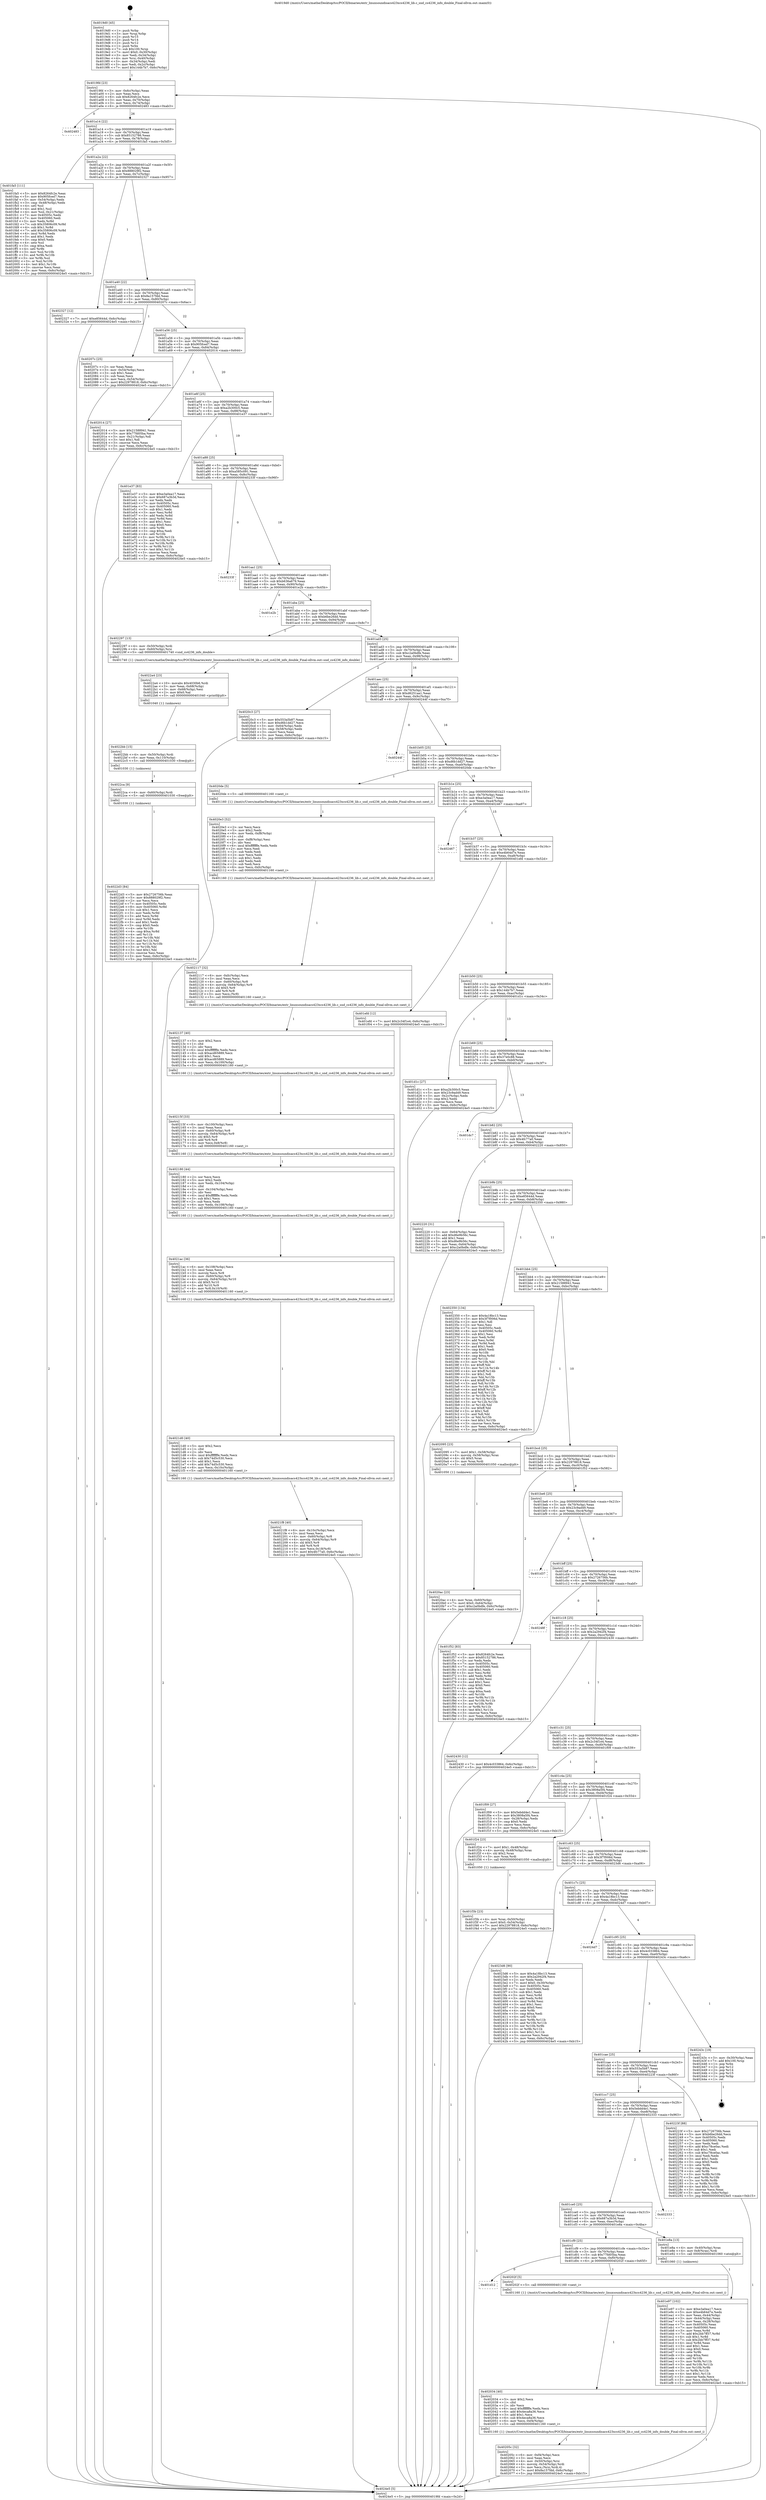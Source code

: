 digraph "0x4019d0" {
  label = "0x4019d0 (/mnt/c/Users/mathe/Desktop/tcc/POCII/binaries/extr_linuxsoundisacs423xcs4236_lib.c_snd_cs4236_info_double_Final-ollvm.out::main(0))"
  labelloc = "t"
  node[shape=record]

  Entry [label="",width=0.3,height=0.3,shape=circle,fillcolor=black,style=filled]
  "0x4019fd" [label="{
     0x4019fd [23]\l
     | [instrs]\l
     &nbsp;&nbsp;0x4019fd \<+3\>: mov -0x6c(%rbp),%eax\l
     &nbsp;&nbsp;0x401a00 \<+2\>: mov %eax,%ecx\l
     &nbsp;&nbsp;0x401a02 \<+6\>: sub $0x8264fc2e,%ecx\l
     &nbsp;&nbsp;0x401a08 \<+3\>: mov %eax,-0x70(%rbp)\l
     &nbsp;&nbsp;0x401a0b \<+3\>: mov %ecx,-0x74(%rbp)\l
     &nbsp;&nbsp;0x401a0e \<+6\>: je 0000000000402483 \<main+0xab3\>\l
  }"]
  "0x402483" [label="{
     0x402483\l
  }", style=dashed]
  "0x401a14" [label="{
     0x401a14 [22]\l
     | [instrs]\l
     &nbsp;&nbsp;0x401a14 \<+5\>: jmp 0000000000401a19 \<main+0x49\>\l
     &nbsp;&nbsp;0x401a19 \<+3\>: mov -0x70(%rbp),%eax\l
     &nbsp;&nbsp;0x401a1c \<+5\>: sub $0x85152786,%eax\l
     &nbsp;&nbsp;0x401a21 \<+3\>: mov %eax,-0x78(%rbp)\l
     &nbsp;&nbsp;0x401a24 \<+6\>: je 0000000000401fa5 \<main+0x5d5\>\l
  }"]
  Exit [label="",width=0.3,height=0.3,shape=circle,fillcolor=black,style=filled,peripheries=2]
  "0x401fa5" [label="{
     0x401fa5 [111]\l
     | [instrs]\l
     &nbsp;&nbsp;0x401fa5 \<+5\>: mov $0x8264fc2e,%eax\l
     &nbsp;&nbsp;0x401faa \<+5\>: mov $0x905fced7,%ecx\l
     &nbsp;&nbsp;0x401faf \<+3\>: mov -0x54(%rbp),%edx\l
     &nbsp;&nbsp;0x401fb2 \<+3\>: cmp -0x48(%rbp),%edx\l
     &nbsp;&nbsp;0x401fb5 \<+4\>: setl %sil\l
     &nbsp;&nbsp;0x401fb9 \<+4\>: and $0x1,%sil\l
     &nbsp;&nbsp;0x401fbd \<+4\>: mov %sil,-0x21(%rbp)\l
     &nbsp;&nbsp;0x401fc1 \<+7\>: mov 0x40505c,%edx\l
     &nbsp;&nbsp;0x401fc8 \<+7\>: mov 0x405060,%edi\l
     &nbsp;&nbsp;0x401fcf \<+3\>: mov %edx,%r8d\l
     &nbsp;&nbsp;0x401fd2 \<+7\>: sub $0x35806c09,%r8d\l
     &nbsp;&nbsp;0x401fd9 \<+4\>: sub $0x1,%r8d\l
     &nbsp;&nbsp;0x401fdd \<+7\>: add $0x35806c09,%r8d\l
     &nbsp;&nbsp;0x401fe4 \<+4\>: imul %r8d,%edx\l
     &nbsp;&nbsp;0x401fe8 \<+3\>: and $0x1,%edx\l
     &nbsp;&nbsp;0x401feb \<+3\>: cmp $0x0,%edx\l
     &nbsp;&nbsp;0x401fee \<+4\>: sete %sil\l
     &nbsp;&nbsp;0x401ff2 \<+3\>: cmp $0xa,%edi\l
     &nbsp;&nbsp;0x401ff5 \<+4\>: setl %r9b\l
     &nbsp;&nbsp;0x401ff9 \<+3\>: mov %sil,%r10b\l
     &nbsp;&nbsp;0x401ffc \<+3\>: and %r9b,%r10b\l
     &nbsp;&nbsp;0x401fff \<+3\>: xor %r9b,%sil\l
     &nbsp;&nbsp;0x402002 \<+3\>: or %sil,%r10b\l
     &nbsp;&nbsp;0x402005 \<+4\>: test $0x1,%r10b\l
     &nbsp;&nbsp;0x402009 \<+3\>: cmovne %ecx,%eax\l
     &nbsp;&nbsp;0x40200c \<+3\>: mov %eax,-0x6c(%rbp)\l
     &nbsp;&nbsp;0x40200f \<+5\>: jmp 00000000004024e5 \<main+0xb15\>\l
  }"]
  "0x401a2a" [label="{
     0x401a2a [22]\l
     | [instrs]\l
     &nbsp;&nbsp;0x401a2a \<+5\>: jmp 0000000000401a2f \<main+0x5f\>\l
     &nbsp;&nbsp;0x401a2f \<+3\>: mov -0x70(%rbp),%eax\l
     &nbsp;&nbsp;0x401a32 \<+5\>: sub $0x888029f2,%eax\l
     &nbsp;&nbsp;0x401a37 \<+3\>: mov %eax,-0x7c(%rbp)\l
     &nbsp;&nbsp;0x401a3a \<+6\>: je 0000000000402327 \<main+0x957\>\l
  }"]
  "0x4022d3" [label="{
     0x4022d3 [84]\l
     | [instrs]\l
     &nbsp;&nbsp;0x4022d3 \<+5\>: mov $0x2726756b,%eax\l
     &nbsp;&nbsp;0x4022d8 \<+5\>: mov $0x888029f2,%esi\l
     &nbsp;&nbsp;0x4022dd \<+2\>: xor %ecx,%ecx\l
     &nbsp;&nbsp;0x4022df \<+7\>: mov 0x40505c,%edx\l
     &nbsp;&nbsp;0x4022e6 \<+8\>: mov 0x405060,%r8d\l
     &nbsp;&nbsp;0x4022ee \<+3\>: sub $0x1,%ecx\l
     &nbsp;&nbsp;0x4022f1 \<+3\>: mov %edx,%r9d\l
     &nbsp;&nbsp;0x4022f4 \<+3\>: add %ecx,%r9d\l
     &nbsp;&nbsp;0x4022f7 \<+4\>: imul %r9d,%edx\l
     &nbsp;&nbsp;0x4022fb \<+3\>: and $0x1,%edx\l
     &nbsp;&nbsp;0x4022fe \<+3\>: cmp $0x0,%edx\l
     &nbsp;&nbsp;0x402301 \<+4\>: sete %r10b\l
     &nbsp;&nbsp;0x402305 \<+4\>: cmp $0xa,%r8d\l
     &nbsp;&nbsp;0x402309 \<+4\>: setl %r11b\l
     &nbsp;&nbsp;0x40230d \<+3\>: mov %r10b,%bl\l
     &nbsp;&nbsp;0x402310 \<+3\>: and %r11b,%bl\l
     &nbsp;&nbsp;0x402313 \<+3\>: xor %r11b,%r10b\l
     &nbsp;&nbsp;0x402316 \<+3\>: or %r10b,%bl\l
     &nbsp;&nbsp;0x402319 \<+3\>: test $0x1,%bl\l
     &nbsp;&nbsp;0x40231c \<+3\>: cmovne %esi,%eax\l
     &nbsp;&nbsp;0x40231f \<+3\>: mov %eax,-0x6c(%rbp)\l
     &nbsp;&nbsp;0x402322 \<+5\>: jmp 00000000004024e5 \<main+0xb15\>\l
  }"]
  "0x402327" [label="{
     0x402327 [12]\l
     | [instrs]\l
     &nbsp;&nbsp;0x402327 \<+7\>: movl $0xe85644d,-0x6c(%rbp)\l
     &nbsp;&nbsp;0x40232e \<+5\>: jmp 00000000004024e5 \<main+0xb15\>\l
  }"]
  "0x401a40" [label="{
     0x401a40 [22]\l
     | [instrs]\l
     &nbsp;&nbsp;0x401a40 \<+5\>: jmp 0000000000401a45 \<main+0x75\>\l
     &nbsp;&nbsp;0x401a45 \<+3\>: mov -0x70(%rbp),%eax\l
     &nbsp;&nbsp;0x401a48 \<+5\>: sub $0x8a157fdd,%eax\l
     &nbsp;&nbsp;0x401a4d \<+3\>: mov %eax,-0x80(%rbp)\l
     &nbsp;&nbsp;0x401a50 \<+6\>: je 000000000040207c \<main+0x6ac\>\l
  }"]
  "0x4022ca" [label="{
     0x4022ca [9]\l
     | [instrs]\l
     &nbsp;&nbsp;0x4022ca \<+4\>: mov -0x60(%rbp),%rdi\l
     &nbsp;&nbsp;0x4022ce \<+5\>: call 0000000000401030 \<free@plt\>\l
     | [calls]\l
     &nbsp;&nbsp;0x401030 \{1\} (unknown)\l
  }"]
  "0x40207c" [label="{
     0x40207c [25]\l
     | [instrs]\l
     &nbsp;&nbsp;0x40207c \<+2\>: xor %eax,%eax\l
     &nbsp;&nbsp;0x40207e \<+3\>: mov -0x54(%rbp),%ecx\l
     &nbsp;&nbsp;0x402081 \<+3\>: sub $0x1,%eax\l
     &nbsp;&nbsp;0x402084 \<+2\>: sub %eax,%ecx\l
     &nbsp;&nbsp;0x402086 \<+3\>: mov %ecx,-0x54(%rbp)\l
     &nbsp;&nbsp;0x402089 \<+7\>: movl $0x22978818,-0x6c(%rbp)\l
     &nbsp;&nbsp;0x402090 \<+5\>: jmp 00000000004024e5 \<main+0xb15\>\l
  }"]
  "0x401a56" [label="{
     0x401a56 [25]\l
     | [instrs]\l
     &nbsp;&nbsp;0x401a56 \<+5\>: jmp 0000000000401a5b \<main+0x8b\>\l
     &nbsp;&nbsp;0x401a5b \<+3\>: mov -0x70(%rbp),%eax\l
     &nbsp;&nbsp;0x401a5e \<+5\>: sub $0x905fced7,%eax\l
     &nbsp;&nbsp;0x401a63 \<+6\>: mov %eax,-0x84(%rbp)\l
     &nbsp;&nbsp;0x401a69 \<+6\>: je 0000000000402014 \<main+0x644\>\l
  }"]
  "0x4022bb" [label="{
     0x4022bb [15]\l
     | [instrs]\l
     &nbsp;&nbsp;0x4022bb \<+4\>: mov -0x50(%rbp),%rdi\l
     &nbsp;&nbsp;0x4022bf \<+6\>: mov %eax,-0x110(%rbp)\l
     &nbsp;&nbsp;0x4022c5 \<+5\>: call 0000000000401030 \<free@plt\>\l
     | [calls]\l
     &nbsp;&nbsp;0x401030 \{1\} (unknown)\l
  }"]
  "0x402014" [label="{
     0x402014 [27]\l
     | [instrs]\l
     &nbsp;&nbsp;0x402014 \<+5\>: mov $0x21588941,%eax\l
     &nbsp;&nbsp;0x402019 \<+5\>: mov $0x77fd05ba,%ecx\l
     &nbsp;&nbsp;0x40201e \<+3\>: mov -0x21(%rbp),%dl\l
     &nbsp;&nbsp;0x402021 \<+3\>: test $0x1,%dl\l
     &nbsp;&nbsp;0x402024 \<+3\>: cmovne %ecx,%eax\l
     &nbsp;&nbsp;0x402027 \<+3\>: mov %eax,-0x6c(%rbp)\l
     &nbsp;&nbsp;0x40202a \<+5\>: jmp 00000000004024e5 \<main+0xb15\>\l
  }"]
  "0x401a6f" [label="{
     0x401a6f [25]\l
     | [instrs]\l
     &nbsp;&nbsp;0x401a6f \<+5\>: jmp 0000000000401a74 \<main+0xa4\>\l
     &nbsp;&nbsp;0x401a74 \<+3\>: mov -0x70(%rbp),%eax\l
     &nbsp;&nbsp;0x401a77 \<+5\>: sub $0xa2b300c5,%eax\l
     &nbsp;&nbsp;0x401a7c \<+6\>: mov %eax,-0x88(%rbp)\l
     &nbsp;&nbsp;0x401a82 \<+6\>: je 0000000000401e37 \<main+0x467\>\l
  }"]
  "0x4022a4" [label="{
     0x4022a4 [23]\l
     | [instrs]\l
     &nbsp;&nbsp;0x4022a4 \<+10\>: movabs $0x4030b6,%rdi\l
     &nbsp;&nbsp;0x4022ae \<+3\>: mov %eax,-0x68(%rbp)\l
     &nbsp;&nbsp;0x4022b1 \<+3\>: mov -0x68(%rbp),%esi\l
     &nbsp;&nbsp;0x4022b4 \<+2\>: mov $0x0,%al\l
     &nbsp;&nbsp;0x4022b6 \<+5\>: call 0000000000401040 \<printf@plt\>\l
     | [calls]\l
     &nbsp;&nbsp;0x401040 \{1\} (unknown)\l
  }"]
  "0x401e37" [label="{
     0x401e37 [83]\l
     | [instrs]\l
     &nbsp;&nbsp;0x401e37 \<+5\>: mov $0xe3a0ea17,%eax\l
     &nbsp;&nbsp;0x401e3c \<+5\>: mov $0x687a3b3d,%ecx\l
     &nbsp;&nbsp;0x401e41 \<+2\>: xor %edx,%edx\l
     &nbsp;&nbsp;0x401e43 \<+7\>: mov 0x40505c,%esi\l
     &nbsp;&nbsp;0x401e4a \<+7\>: mov 0x405060,%edi\l
     &nbsp;&nbsp;0x401e51 \<+3\>: sub $0x1,%edx\l
     &nbsp;&nbsp;0x401e54 \<+3\>: mov %esi,%r8d\l
     &nbsp;&nbsp;0x401e57 \<+3\>: add %edx,%r8d\l
     &nbsp;&nbsp;0x401e5a \<+4\>: imul %r8d,%esi\l
     &nbsp;&nbsp;0x401e5e \<+3\>: and $0x1,%esi\l
     &nbsp;&nbsp;0x401e61 \<+3\>: cmp $0x0,%esi\l
     &nbsp;&nbsp;0x401e64 \<+4\>: sete %r9b\l
     &nbsp;&nbsp;0x401e68 \<+3\>: cmp $0xa,%edi\l
     &nbsp;&nbsp;0x401e6b \<+4\>: setl %r10b\l
     &nbsp;&nbsp;0x401e6f \<+3\>: mov %r9b,%r11b\l
     &nbsp;&nbsp;0x401e72 \<+3\>: and %r10b,%r11b\l
     &nbsp;&nbsp;0x401e75 \<+3\>: xor %r10b,%r9b\l
     &nbsp;&nbsp;0x401e78 \<+3\>: or %r9b,%r11b\l
     &nbsp;&nbsp;0x401e7b \<+4\>: test $0x1,%r11b\l
     &nbsp;&nbsp;0x401e7f \<+3\>: cmovne %ecx,%eax\l
     &nbsp;&nbsp;0x401e82 \<+3\>: mov %eax,-0x6c(%rbp)\l
     &nbsp;&nbsp;0x401e85 \<+5\>: jmp 00000000004024e5 \<main+0xb15\>\l
  }"]
  "0x401a88" [label="{
     0x401a88 [25]\l
     | [instrs]\l
     &nbsp;&nbsp;0x401a88 \<+5\>: jmp 0000000000401a8d \<main+0xbd\>\l
     &nbsp;&nbsp;0x401a8d \<+3\>: mov -0x70(%rbp),%eax\l
     &nbsp;&nbsp;0x401a90 \<+5\>: sub $0xa585c091,%eax\l
     &nbsp;&nbsp;0x401a95 \<+6\>: mov %eax,-0x8c(%rbp)\l
     &nbsp;&nbsp;0x401a9b \<+6\>: je 000000000040233f \<main+0x96f\>\l
  }"]
  "0x4021f8" [label="{
     0x4021f8 [40]\l
     | [instrs]\l
     &nbsp;&nbsp;0x4021f8 \<+6\>: mov -0x10c(%rbp),%ecx\l
     &nbsp;&nbsp;0x4021fe \<+3\>: imul %eax,%ecx\l
     &nbsp;&nbsp;0x402201 \<+4\>: mov -0x60(%rbp),%r8\l
     &nbsp;&nbsp;0x402205 \<+4\>: movslq -0x64(%rbp),%r9\l
     &nbsp;&nbsp;0x402209 \<+4\>: shl $0x5,%r9\l
     &nbsp;&nbsp;0x40220d \<+3\>: add %r9,%r8\l
     &nbsp;&nbsp;0x402210 \<+4\>: mov %ecx,0x18(%r8)\l
     &nbsp;&nbsp;0x402214 \<+7\>: movl $0x4fc77a0,-0x6c(%rbp)\l
     &nbsp;&nbsp;0x40221b \<+5\>: jmp 00000000004024e5 \<main+0xb15\>\l
  }"]
  "0x40233f" [label="{
     0x40233f\l
  }", style=dashed]
  "0x401aa1" [label="{
     0x401aa1 [25]\l
     | [instrs]\l
     &nbsp;&nbsp;0x401aa1 \<+5\>: jmp 0000000000401aa6 \<main+0xd6\>\l
     &nbsp;&nbsp;0x401aa6 \<+3\>: mov -0x70(%rbp),%eax\l
     &nbsp;&nbsp;0x401aa9 \<+5\>: sub $0xb636a679,%eax\l
     &nbsp;&nbsp;0x401aae \<+6\>: mov %eax,-0x90(%rbp)\l
     &nbsp;&nbsp;0x401ab4 \<+6\>: je 0000000000401e2b \<main+0x45b\>\l
  }"]
  "0x4021d0" [label="{
     0x4021d0 [40]\l
     | [instrs]\l
     &nbsp;&nbsp;0x4021d0 \<+5\>: mov $0x2,%ecx\l
     &nbsp;&nbsp;0x4021d5 \<+1\>: cltd\l
     &nbsp;&nbsp;0x4021d6 \<+2\>: idiv %ecx\l
     &nbsp;&nbsp;0x4021d8 \<+6\>: imul $0xfffffffe,%edx,%ecx\l
     &nbsp;&nbsp;0x4021de \<+6\>: sub $0x74d5c530,%ecx\l
     &nbsp;&nbsp;0x4021e4 \<+3\>: add $0x1,%ecx\l
     &nbsp;&nbsp;0x4021e7 \<+6\>: add $0x74d5c530,%ecx\l
     &nbsp;&nbsp;0x4021ed \<+6\>: mov %ecx,-0x10c(%rbp)\l
     &nbsp;&nbsp;0x4021f3 \<+5\>: call 0000000000401160 \<next_i\>\l
     | [calls]\l
     &nbsp;&nbsp;0x401160 \{1\} (/mnt/c/Users/mathe/Desktop/tcc/POCII/binaries/extr_linuxsoundisacs423xcs4236_lib.c_snd_cs4236_info_double_Final-ollvm.out::next_i)\l
  }"]
  "0x401e2b" [label="{
     0x401e2b\l
  }", style=dashed]
  "0x401aba" [label="{
     0x401aba [25]\l
     | [instrs]\l
     &nbsp;&nbsp;0x401aba \<+5\>: jmp 0000000000401abf \<main+0xef\>\l
     &nbsp;&nbsp;0x401abf \<+3\>: mov -0x70(%rbp),%eax\l
     &nbsp;&nbsp;0x401ac2 \<+5\>: sub $0xb6be26dd,%eax\l
     &nbsp;&nbsp;0x401ac7 \<+6\>: mov %eax,-0x94(%rbp)\l
     &nbsp;&nbsp;0x401acd \<+6\>: je 0000000000402297 \<main+0x8c7\>\l
  }"]
  "0x4021ac" [label="{
     0x4021ac [36]\l
     | [instrs]\l
     &nbsp;&nbsp;0x4021ac \<+6\>: mov -0x108(%rbp),%ecx\l
     &nbsp;&nbsp;0x4021b2 \<+3\>: imul %eax,%ecx\l
     &nbsp;&nbsp;0x4021b5 \<+3\>: movslq %ecx,%r8\l
     &nbsp;&nbsp;0x4021b8 \<+4\>: mov -0x60(%rbp),%r9\l
     &nbsp;&nbsp;0x4021bc \<+4\>: movslq -0x64(%rbp),%r10\l
     &nbsp;&nbsp;0x4021c0 \<+4\>: shl $0x5,%r10\l
     &nbsp;&nbsp;0x4021c4 \<+3\>: add %r10,%r9\l
     &nbsp;&nbsp;0x4021c7 \<+4\>: mov %r8,0x10(%r9)\l
     &nbsp;&nbsp;0x4021cb \<+5\>: call 0000000000401160 \<next_i\>\l
     | [calls]\l
     &nbsp;&nbsp;0x401160 \{1\} (/mnt/c/Users/mathe/Desktop/tcc/POCII/binaries/extr_linuxsoundisacs423xcs4236_lib.c_snd_cs4236_info_double_Final-ollvm.out::next_i)\l
  }"]
  "0x402297" [label="{
     0x402297 [13]\l
     | [instrs]\l
     &nbsp;&nbsp;0x402297 \<+4\>: mov -0x50(%rbp),%rdi\l
     &nbsp;&nbsp;0x40229b \<+4\>: mov -0x60(%rbp),%rsi\l
     &nbsp;&nbsp;0x40229f \<+5\>: call 0000000000401740 \<snd_cs4236_info_double\>\l
     | [calls]\l
     &nbsp;&nbsp;0x401740 \{1\} (/mnt/c/Users/mathe/Desktop/tcc/POCII/binaries/extr_linuxsoundisacs423xcs4236_lib.c_snd_cs4236_info_double_Final-ollvm.out::snd_cs4236_info_double)\l
  }"]
  "0x401ad3" [label="{
     0x401ad3 [25]\l
     | [instrs]\l
     &nbsp;&nbsp;0x401ad3 \<+5\>: jmp 0000000000401ad8 \<main+0x108\>\l
     &nbsp;&nbsp;0x401ad8 \<+3\>: mov -0x70(%rbp),%eax\l
     &nbsp;&nbsp;0x401adb \<+5\>: sub $0xc2a0bdfe,%eax\l
     &nbsp;&nbsp;0x401ae0 \<+6\>: mov %eax,-0x98(%rbp)\l
     &nbsp;&nbsp;0x401ae6 \<+6\>: je 00000000004020c3 \<main+0x6f3\>\l
  }"]
  "0x402180" [label="{
     0x402180 [44]\l
     | [instrs]\l
     &nbsp;&nbsp;0x402180 \<+2\>: xor %ecx,%ecx\l
     &nbsp;&nbsp;0x402182 \<+5\>: mov $0x2,%edx\l
     &nbsp;&nbsp;0x402187 \<+6\>: mov %edx,-0x104(%rbp)\l
     &nbsp;&nbsp;0x40218d \<+1\>: cltd\l
     &nbsp;&nbsp;0x40218e \<+6\>: mov -0x104(%rbp),%esi\l
     &nbsp;&nbsp;0x402194 \<+2\>: idiv %esi\l
     &nbsp;&nbsp;0x402196 \<+6\>: imul $0xfffffffe,%edx,%edx\l
     &nbsp;&nbsp;0x40219c \<+3\>: sub $0x1,%ecx\l
     &nbsp;&nbsp;0x40219f \<+2\>: sub %ecx,%edx\l
     &nbsp;&nbsp;0x4021a1 \<+6\>: mov %edx,-0x108(%rbp)\l
     &nbsp;&nbsp;0x4021a7 \<+5\>: call 0000000000401160 \<next_i\>\l
     | [calls]\l
     &nbsp;&nbsp;0x401160 \{1\} (/mnt/c/Users/mathe/Desktop/tcc/POCII/binaries/extr_linuxsoundisacs423xcs4236_lib.c_snd_cs4236_info_double_Final-ollvm.out::next_i)\l
  }"]
  "0x4020c3" [label="{
     0x4020c3 [27]\l
     | [instrs]\l
     &nbsp;&nbsp;0x4020c3 \<+5\>: mov $0x553a5b87,%eax\l
     &nbsp;&nbsp;0x4020c8 \<+5\>: mov $0xd6b1dd27,%ecx\l
     &nbsp;&nbsp;0x4020cd \<+3\>: mov -0x64(%rbp),%edx\l
     &nbsp;&nbsp;0x4020d0 \<+3\>: cmp -0x58(%rbp),%edx\l
     &nbsp;&nbsp;0x4020d3 \<+3\>: cmovl %ecx,%eax\l
     &nbsp;&nbsp;0x4020d6 \<+3\>: mov %eax,-0x6c(%rbp)\l
     &nbsp;&nbsp;0x4020d9 \<+5\>: jmp 00000000004024e5 \<main+0xb15\>\l
  }"]
  "0x401aec" [label="{
     0x401aec [25]\l
     | [instrs]\l
     &nbsp;&nbsp;0x401aec \<+5\>: jmp 0000000000401af1 \<main+0x121\>\l
     &nbsp;&nbsp;0x401af1 \<+3\>: mov -0x70(%rbp),%eax\l
     &nbsp;&nbsp;0x401af4 \<+5\>: sub $0xd6251aa1,%eax\l
     &nbsp;&nbsp;0x401af9 \<+6\>: mov %eax,-0x9c(%rbp)\l
     &nbsp;&nbsp;0x401aff \<+6\>: je 000000000040244f \<main+0xa7f\>\l
  }"]
  "0x40215f" [label="{
     0x40215f [33]\l
     | [instrs]\l
     &nbsp;&nbsp;0x40215f \<+6\>: mov -0x100(%rbp),%ecx\l
     &nbsp;&nbsp;0x402165 \<+3\>: imul %eax,%ecx\l
     &nbsp;&nbsp;0x402168 \<+4\>: mov -0x60(%rbp),%r8\l
     &nbsp;&nbsp;0x40216c \<+4\>: movslq -0x64(%rbp),%r9\l
     &nbsp;&nbsp;0x402170 \<+4\>: shl $0x5,%r9\l
     &nbsp;&nbsp;0x402174 \<+3\>: add %r9,%r8\l
     &nbsp;&nbsp;0x402177 \<+4\>: mov %ecx,0x8(%r8)\l
     &nbsp;&nbsp;0x40217b \<+5\>: call 0000000000401160 \<next_i\>\l
     | [calls]\l
     &nbsp;&nbsp;0x401160 \{1\} (/mnt/c/Users/mathe/Desktop/tcc/POCII/binaries/extr_linuxsoundisacs423xcs4236_lib.c_snd_cs4236_info_double_Final-ollvm.out::next_i)\l
  }"]
  "0x40244f" [label="{
     0x40244f\l
  }", style=dashed]
  "0x401b05" [label="{
     0x401b05 [25]\l
     | [instrs]\l
     &nbsp;&nbsp;0x401b05 \<+5\>: jmp 0000000000401b0a \<main+0x13a\>\l
     &nbsp;&nbsp;0x401b0a \<+3\>: mov -0x70(%rbp),%eax\l
     &nbsp;&nbsp;0x401b0d \<+5\>: sub $0xd6b1dd27,%eax\l
     &nbsp;&nbsp;0x401b12 \<+6\>: mov %eax,-0xa0(%rbp)\l
     &nbsp;&nbsp;0x401b18 \<+6\>: je 00000000004020de \<main+0x70e\>\l
  }"]
  "0x402137" [label="{
     0x402137 [40]\l
     | [instrs]\l
     &nbsp;&nbsp;0x402137 \<+5\>: mov $0x2,%ecx\l
     &nbsp;&nbsp;0x40213c \<+1\>: cltd\l
     &nbsp;&nbsp;0x40213d \<+2\>: idiv %ecx\l
     &nbsp;&nbsp;0x40213f \<+6\>: imul $0xfffffffe,%edx,%ecx\l
     &nbsp;&nbsp;0x402145 \<+6\>: sub $0xacd65889,%ecx\l
     &nbsp;&nbsp;0x40214b \<+3\>: add $0x1,%ecx\l
     &nbsp;&nbsp;0x40214e \<+6\>: add $0xacd65889,%ecx\l
     &nbsp;&nbsp;0x402154 \<+6\>: mov %ecx,-0x100(%rbp)\l
     &nbsp;&nbsp;0x40215a \<+5\>: call 0000000000401160 \<next_i\>\l
     | [calls]\l
     &nbsp;&nbsp;0x401160 \{1\} (/mnt/c/Users/mathe/Desktop/tcc/POCII/binaries/extr_linuxsoundisacs423xcs4236_lib.c_snd_cs4236_info_double_Final-ollvm.out::next_i)\l
  }"]
  "0x4020de" [label="{
     0x4020de [5]\l
     | [instrs]\l
     &nbsp;&nbsp;0x4020de \<+5\>: call 0000000000401160 \<next_i\>\l
     | [calls]\l
     &nbsp;&nbsp;0x401160 \{1\} (/mnt/c/Users/mathe/Desktop/tcc/POCII/binaries/extr_linuxsoundisacs423xcs4236_lib.c_snd_cs4236_info_double_Final-ollvm.out::next_i)\l
  }"]
  "0x401b1e" [label="{
     0x401b1e [25]\l
     | [instrs]\l
     &nbsp;&nbsp;0x401b1e \<+5\>: jmp 0000000000401b23 \<main+0x153\>\l
     &nbsp;&nbsp;0x401b23 \<+3\>: mov -0x70(%rbp),%eax\l
     &nbsp;&nbsp;0x401b26 \<+5\>: sub $0xe3a0ea17,%eax\l
     &nbsp;&nbsp;0x401b2b \<+6\>: mov %eax,-0xa4(%rbp)\l
     &nbsp;&nbsp;0x401b31 \<+6\>: je 0000000000402467 \<main+0xa97\>\l
  }"]
  "0x402117" [label="{
     0x402117 [32]\l
     | [instrs]\l
     &nbsp;&nbsp;0x402117 \<+6\>: mov -0xfc(%rbp),%ecx\l
     &nbsp;&nbsp;0x40211d \<+3\>: imul %eax,%ecx\l
     &nbsp;&nbsp;0x402120 \<+4\>: mov -0x60(%rbp),%r8\l
     &nbsp;&nbsp;0x402124 \<+4\>: movslq -0x64(%rbp),%r9\l
     &nbsp;&nbsp;0x402128 \<+4\>: shl $0x5,%r9\l
     &nbsp;&nbsp;0x40212c \<+3\>: add %r9,%r8\l
     &nbsp;&nbsp;0x40212f \<+3\>: mov %ecx,(%r8)\l
     &nbsp;&nbsp;0x402132 \<+5\>: call 0000000000401160 \<next_i\>\l
     | [calls]\l
     &nbsp;&nbsp;0x401160 \{1\} (/mnt/c/Users/mathe/Desktop/tcc/POCII/binaries/extr_linuxsoundisacs423xcs4236_lib.c_snd_cs4236_info_double_Final-ollvm.out::next_i)\l
  }"]
  "0x402467" [label="{
     0x402467\l
  }", style=dashed]
  "0x401b37" [label="{
     0x401b37 [25]\l
     | [instrs]\l
     &nbsp;&nbsp;0x401b37 \<+5\>: jmp 0000000000401b3c \<main+0x16c\>\l
     &nbsp;&nbsp;0x401b3c \<+3\>: mov -0x70(%rbp),%eax\l
     &nbsp;&nbsp;0x401b3f \<+5\>: sub $0xe4b64d7e,%eax\l
     &nbsp;&nbsp;0x401b44 \<+6\>: mov %eax,-0xa8(%rbp)\l
     &nbsp;&nbsp;0x401b4a \<+6\>: je 0000000000401efd \<main+0x52d\>\l
  }"]
  "0x4020e3" [label="{
     0x4020e3 [52]\l
     | [instrs]\l
     &nbsp;&nbsp;0x4020e3 \<+2\>: xor %ecx,%ecx\l
     &nbsp;&nbsp;0x4020e5 \<+5\>: mov $0x2,%edx\l
     &nbsp;&nbsp;0x4020ea \<+6\>: mov %edx,-0xf8(%rbp)\l
     &nbsp;&nbsp;0x4020f0 \<+1\>: cltd\l
     &nbsp;&nbsp;0x4020f1 \<+6\>: mov -0xf8(%rbp),%esi\l
     &nbsp;&nbsp;0x4020f7 \<+2\>: idiv %esi\l
     &nbsp;&nbsp;0x4020f9 \<+6\>: imul $0xfffffffe,%edx,%edx\l
     &nbsp;&nbsp;0x4020ff \<+2\>: mov %ecx,%edi\l
     &nbsp;&nbsp;0x402101 \<+2\>: sub %edx,%edi\l
     &nbsp;&nbsp;0x402103 \<+2\>: mov %ecx,%edx\l
     &nbsp;&nbsp;0x402105 \<+3\>: sub $0x1,%edx\l
     &nbsp;&nbsp;0x402108 \<+2\>: add %edx,%edi\l
     &nbsp;&nbsp;0x40210a \<+2\>: sub %edi,%ecx\l
     &nbsp;&nbsp;0x40210c \<+6\>: mov %ecx,-0xfc(%rbp)\l
     &nbsp;&nbsp;0x402112 \<+5\>: call 0000000000401160 \<next_i\>\l
     | [calls]\l
     &nbsp;&nbsp;0x401160 \{1\} (/mnt/c/Users/mathe/Desktop/tcc/POCII/binaries/extr_linuxsoundisacs423xcs4236_lib.c_snd_cs4236_info_double_Final-ollvm.out::next_i)\l
  }"]
  "0x401efd" [label="{
     0x401efd [12]\l
     | [instrs]\l
     &nbsp;&nbsp;0x401efd \<+7\>: movl $0x2c34f1e4,-0x6c(%rbp)\l
     &nbsp;&nbsp;0x401f04 \<+5\>: jmp 00000000004024e5 \<main+0xb15\>\l
  }"]
  "0x401b50" [label="{
     0x401b50 [25]\l
     | [instrs]\l
     &nbsp;&nbsp;0x401b50 \<+5\>: jmp 0000000000401b55 \<main+0x185\>\l
     &nbsp;&nbsp;0x401b55 \<+3\>: mov -0x70(%rbp),%eax\l
     &nbsp;&nbsp;0x401b58 \<+5\>: sub $0x144b7b7,%eax\l
     &nbsp;&nbsp;0x401b5d \<+6\>: mov %eax,-0xac(%rbp)\l
     &nbsp;&nbsp;0x401b63 \<+6\>: je 0000000000401d1c \<main+0x34c\>\l
  }"]
  "0x4020ac" [label="{
     0x4020ac [23]\l
     | [instrs]\l
     &nbsp;&nbsp;0x4020ac \<+4\>: mov %rax,-0x60(%rbp)\l
     &nbsp;&nbsp;0x4020b0 \<+7\>: movl $0x0,-0x64(%rbp)\l
     &nbsp;&nbsp;0x4020b7 \<+7\>: movl $0xc2a0bdfe,-0x6c(%rbp)\l
     &nbsp;&nbsp;0x4020be \<+5\>: jmp 00000000004024e5 \<main+0xb15\>\l
  }"]
  "0x401d1c" [label="{
     0x401d1c [27]\l
     | [instrs]\l
     &nbsp;&nbsp;0x401d1c \<+5\>: mov $0xa2b300c5,%eax\l
     &nbsp;&nbsp;0x401d21 \<+5\>: mov $0x23c9ad49,%ecx\l
     &nbsp;&nbsp;0x401d26 \<+3\>: mov -0x2c(%rbp),%edx\l
     &nbsp;&nbsp;0x401d29 \<+3\>: cmp $0x2,%edx\l
     &nbsp;&nbsp;0x401d2c \<+3\>: cmovne %ecx,%eax\l
     &nbsp;&nbsp;0x401d2f \<+3\>: mov %eax,-0x6c(%rbp)\l
     &nbsp;&nbsp;0x401d32 \<+5\>: jmp 00000000004024e5 \<main+0xb15\>\l
  }"]
  "0x401b69" [label="{
     0x401b69 [25]\l
     | [instrs]\l
     &nbsp;&nbsp;0x401b69 \<+5\>: jmp 0000000000401b6e \<main+0x19e\>\l
     &nbsp;&nbsp;0x401b6e \<+3\>: mov -0x70(%rbp),%eax\l
     &nbsp;&nbsp;0x401b71 \<+5\>: sub $0x37e0c88,%eax\l
     &nbsp;&nbsp;0x401b76 \<+6\>: mov %eax,-0xb0(%rbp)\l
     &nbsp;&nbsp;0x401b7c \<+6\>: je 0000000000401dc7 \<main+0x3f7\>\l
  }"]
  "0x4024e5" [label="{
     0x4024e5 [5]\l
     | [instrs]\l
     &nbsp;&nbsp;0x4024e5 \<+5\>: jmp 00000000004019fd \<main+0x2d\>\l
  }"]
  "0x4019d0" [label="{
     0x4019d0 [45]\l
     | [instrs]\l
     &nbsp;&nbsp;0x4019d0 \<+1\>: push %rbp\l
     &nbsp;&nbsp;0x4019d1 \<+3\>: mov %rsp,%rbp\l
     &nbsp;&nbsp;0x4019d4 \<+2\>: push %r15\l
     &nbsp;&nbsp;0x4019d6 \<+2\>: push %r14\l
     &nbsp;&nbsp;0x4019d8 \<+2\>: push %r12\l
     &nbsp;&nbsp;0x4019da \<+1\>: push %rbx\l
     &nbsp;&nbsp;0x4019db \<+7\>: sub $0x100,%rsp\l
     &nbsp;&nbsp;0x4019e2 \<+7\>: movl $0x0,-0x30(%rbp)\l
     &nbsp;&nbsp;0x4019e9 \<+3\>: mov %edi,-0x34(%rbp)\l
     &nbsp;&nbsp;0x4019ec \<+4\>: mov %rsi,-0x40(%rbp)\l
     &nbsp;&nbsp;0x4019f0 \<+3\>: mov -0x34(%rbp),%edi\l
     &nbsp;&nbsp;0x4019f3 \<+3\>: mov %edi,-0x2c(%rbp)\l
     &nbsp;&nbsp;0x4019f6 \<+7\>: movl $0x144b7b7,-0x6c(%rbp)\l
  }"]
  "0x40205c" [label="{
     0x40205c [32]\l
     | [instrs]\l
     &nbsp;&nbsp;0x40205c \<+6\>: mov -0xf4(%rbp),%ecx\l
     &nbsp;&nbsp;0x402062 \<+3\>: imul %eax,%ecx\l
     &nbsp;&nbsp;0x402065 \<+4\>: mov -0x50(%rbp),%rsi\l
     &nbsp;&nbsp;0x402069 \<+4\>: movslq -0x54(%rbp),%rdi\l
     &nbsp;&nbsp;0x40206d \<+3\>: mov %ecx,(%rsi,%rdi,4)\l
     &nbsp;&nbsp;0x402070 \<+7\>: movl $0x8a157fdd,-0x6c(%rbp)\l
     &nbsp;&nbsp;0x402077 \<+5\>: jmp 00000000004024e5 \<main+0xb15\>\l
  }"]
  "0x401dc7" [label="{
     0x401dc7\l
  }", style=dashed]
  "0x401b82" [label="{
     0x401b82 [25]\l
     | [instrs]\l
     &nbsp;&nbsp;0x401b82 \<+5\>: jmp 0000000000401b87 \<main+0x1b7\>\l
     &nbsp;&nbsp;0x401b87 \<+3\>: mov -0x70(%rbp),%eax\l
     &nbsp;&nbsp;0x401b8a \<+5\>: sub $0x4fc77a0,%eax\l
     &nbsp;&nbsp;0x401b8f \<+6\>: mov %eax,-0xb4(%rbp)\l
     &nbsp;&nbsp;0x401b95 \<+6\>: je 0000000000402220 \<main+0x850\>\l
  }"]
  "0x402034" [label="{
     0x402034 [40]\l
     | [instrs]\l
     &nbsp;&nbsp;0x402034 \<+5\>: mov $0x2,%ecx\l
     &nbsp;&nbsp;0x402039 \<+1\>: cltd\l
     &nbsp;&nbsp;0x40203a \<+2\>: idiv %ecx\l
     &nbsp;&nbsp;0x40203c \<+6\>: imul $0xfffffffe,%edx,%ecx\l
     &nbsp;&nbsp;0x402042 \<+6\>: add $0x4eca8a36,%ecx\l
     &nbsp;&nbsp;0x402048 \<+3\>: add $0x1,%ecx\l
     &nbsp;&nbsp;0x40204b \<+6\>: sub $0x4eca8a36,%ecx\l
     &nbsp;&nbsp;0x402051 \<+6\>: mov %ecx,-0xf4(%rbp)\l
     &nbsp;&nbsp;0x402057 \<+5\>: call 0000000000401160 \<next_i\>\l
     | [calls]\l
     &nbsp;&nbsp;0x401160 \{1\} (/mnt/c/Users/mathe/Desktop/tcc/POCII/binaries/extr_linuxsoundisacs423xcs4236_lib.c_snd_cs4236_info_double_Final-ollvm.out::next_i)\l
  }"]
  "0x402220" [label="{
     0x402220 [31]\l
     | [instrs]\l
     &nbsp;&nbsp;0x402220 \<+3\>: mov -0x64(%rbp),%eax\l
     &nbsp;&nbsp;0x402223 \<+5\>: add $0xd6e9b56c,%eax\l
     &nbsp;&nbsp;0x402228 \<+3\>: add $0x1,%eax\l
     &nbsp;&nbsp;0x40222b \<+5\>: sub $0xd6e9b56c,%eax\l
     &nbsp;&nbsp;0x402230 \<+3\>: mov %eax,-0x64(%rbp)\l
     &nbsp;&nbsp;0x402233 \<+7\>: movl $0xc2a0bdfe,-0x6c(%rbp)\l
     &nbsp;&nbsp;0x40223a \<+5\>: jmp 00000000004024e5 \<main+0xb15\>\l
  }"]
  "0x401b9b" [label="{
     0x401b9b [25]\l
     | [instrs]\l
     &nbsp;&nbsp;0x401b9b \<+5\>: jmp 0000000000401ba0 \<main+0x1d0\>\l
     &nbsp;&nbsp;0x401ba0 \<+3\>: mov -0x70(%rbp),%eax\l
     &nbsp;&nbsp;0x401ba3 \<+5\>: sub $0xe85644d,%eax\l
     &nbsp;&nbsp;0x401ba8 \<+6\>: mov %eax,-0xb8(%rbp)\l
     &nbsp;&nbsp;0x401bae \<+6\>: je 0000000000402350 \<main+0x980\>\l
  }"]
  "0x401d12" [label="{
     0x401d12\l
  }", style=dashed]
  "0x402350" [label="{
     0x402350 [134]\l
     | [instrs]\l
     &nbsp;&nbsp;0x402350 \<+5\>: mov $0x4a18bc13,%eax\l
     &nbsp;&nbsp;0x402355 \<+5\>: mov $0x3f7f006d,%ecx\l
     &nbsp;&nbsp;0x40235a \<+2\>: mov $0x1,%dl\l
     &nbsp;&nbsp;0x40235c \<+2\>: xor %esi,%esi\l
     &nbsp;&nbsp;0x40235e \<+7\>: mov 0x40505c,%edi\l
     &nbsp;&nbsp;0x402365 \<+8\>: mov 0x405060,%r8d\l
     &nbsp;&nbsp;0x40236d \<+3\>: sub $0x1,%esi\l
     &nbsp;&nbsp;0x402370 \<+3\>: mov %edi,%r9d\l
     &nbsp;&nbsp;0x402373 \<+3\>: add %esi,%r9d\l
     &nbsp;&nbsp;0x402376 \<+4\>: imul %r9d,%edi\l
     &nbsp;&nbsp;0x40237a \<+3\>: and $0x1,%edi\l
     &nbsp;&nbsp;0x40237d \<+3\>: cmp $0x0,%edi\l
     &nbsp;&nbsp;0x402380 \<+4\>: sete %r10b\l
     &nbsp;&nbsp;0x402384 \<+4\>: cmp $0xa,%r8d\l
     &nbsp;&nbsp;0x402388 \<+4\>: setl %r11b\l
     &nbsp;&nbsp;0x40238c \<+3\>: mov %r10b,%bl\l
     &nbsp;&nbsp;0x40238f \<+3\>: xor $0xff,%bl\l
     &nbsp;&nbsp;0x402392 \<+3\>: mov %r11b,%r14b\l
     &nbsp;&nbsp;0x402395 \<+4\>: xor $0xff,%r14b\l
     &nbsp;&nbsp;0x402399 \<+3\>: xor $0x1,%dl\l
     &nbsp;&nbsp;0x40239c \<+3\>: mov %bl,%r15b\l
     &nbsp;&nbsp;0x40239f \<+4\>: and $0xff,%r15b\l
     &nbsp;&nbsp;0x4023a3 \<+3\>: and %dl,%r10b\l
     &nbsp;&nbsp;0x4023a6 \<+3\>: mov %r14b,%r12b\l
     &nbsp;&nbsp;0x4023a9 \<+4\>: and $0xff,%r12b\l
     &nbsp;&nbsp;0x4023ad \<+3\>: and %dl,%r11b\l
     &nbsp;&nbsp;0x4023b0 \<+3\>: or %r10b,%r15b\l
     &nbsp;&nbsp;0x4023b3 \<+3\>: or %r11b,%r12b\l
     &nbsp;&nbsp;0x4023b6 \<+3\>: xor %r12b,%r15b\l
     &nbsp;&nbsp;0x4023b9 \<+3\>: or %r14b,%bl\l
     &nbsp;&nbsp;0x4023bc \<+3\>: xor $0xff,%bl\l
     &nbsp;&nbsp;0x4023bf \<+3\>: or $0x1,%dl\l
     &nbsp;&nbsp;0x4023c2 \<+2\>: and %dl,%bl\l
     &nbsp;&nbsp;0x4023c4 \<+3\>: or %bl,%r15b\l
     &nbsp;&nbsp;0x4023c7 \<+4\>: test $0x1,%r15b\l
     &nbsp;&nbsp;0x4023cb \<+3\>: cmovne %ecx,%eax\l
     &nbsp;&nbsp;0x4023ce \<+3\>: mov %eax,-0x6c(%rbp)\l
     &nbsp;&nbsp;0x4023d1 \<+5\>: jmp 00000000004024e5 \<main+0xb15\>\l
  }"]
  "0x401bb4" [label="{
     0x401bb4 [25]\l
     | [instrs]\l
     &nbsp;&nbsp;0x401bb4 \<+5\>: jmp 0000000000401bb9 \<main+0x1e9\>\l
     &nbsp;&nbsp;0x401bb9 \<+3\>: mov -0x70(%rbp),%eax\l
     &nbsp;&nbsp;0x401bbc \<+5\>: sub $0x21588941,%eax\l
     &nbsp;&nbsp;0x401bc1 \<+6\>: mov %eax,-0xbc(%rbp)\l
     &nbsp;&nbsp;0x401bc7 \<+6\>: je 0000000000402095 \<main+0x6c5\>\l
  }"]
  "0x40202f" [label="{
     0x40202f [5]\l
     | [instrs]\l
     &nbsp;&nbsp;0x40202f \<+5\>: call 0000000000401160 \<next_i\>\l
     | [calls]\l
     &nbsp;&nbsp;0x401160 \{1\} (/mnt/c/Users/mathe/Desktop/tcc/POCII/binaries/extr_linuxsoundisacs423xcs4236_lib.c_snd_cs4236_info_double_Final-ollvm.out::next_i)\l
  }"]
  "0x402095" [label="{
     0x402095 [23]\l
     | [instrs]\l
     &nbsp;&nbsp;0x402095 \<+7\>: movl $0x1,-0x58(%rbp)\l
     &nbsp;&nbsp;0x40209c \<+4\>: movslq -0x58(%rbp),%rax\l
     &nbsp;&nbsp;0x4020a0 \<+4\>: shl $0x5,%rax\l
     &nbsp;&nbsp;0x4020a4 \<+3\>: mov %rax,%rdi\l
     &nbsp;&nbsp;0x4020a7 \<+5\>: call 0000000000401050 \<malloc@plt\>\l
     | [calls]\l
     &nbsp;&nbsp;0x401050 \{1\} (unknown)\l
  }"]
  "0x401bcd" [label="{
     0x401bcd [25]\l
     | [instrs]\l
     &nbsp;&nbsp;0x401bcd \<+5\>: jmp 0000000000401bd2 \<main+0x202\>\l
     &nbsp;&nbsp;0x401bd2 \<+3\>: mov -0x70(%rbp),%eax\l
     &nbsp;&nbsp;0x401bd5 \<+5\>: sub $0x22978818,%eax\l
     &nbsp;&nbsp;0x401bda \<+6\>: mov %eax,-0xc0(%rbp)\l
     &nbsp;&nbsp;0x401be0 \<+6\>: je 0000000000401f52 \<main+0x582\>\l
  }"]
  "0x401f3b" [label="{
     0x401f3b [23]\l
     | [instrs]\l
     &nbsp;&nbsp;0x401f3b \<+4\>: mov %rax,-0x50(%rbp)\l
     &nbsp;&nbsp;0x401f3f \<+7\>: movl $0x0,-0x54(%rbp)\l
     &nbsp;&nbsp;0x401f46 \<+7\>: movl $0x22978818,-0x6c(%rbp)\l
     &nbsp;&nbsp;0x401f4d \<+5\>: jmp 00000000004024e5 \<main+0xb15\>\l
  }"]
  "0x401f52" [label="{
     0x401f52 [83]\l
     | [instrs]\l
     &nbsp;&nbsp;0x401f52 \<+5\>: mov $0x8264fc2e,%eax\l
     &nbsp;&nbsp;0x401f57 \<+5\>: mov $0x85152786,%ecx\l
     &nbsp;&nbsp;0x401f5c \<+2\>: xor %edx,%edx\l
     &nbsp;&nbsp;0x401f5e \<+7\>: mov 0x40505c,%esi\l
     &nbsp;&nbsp;0x401f65 \<+7\>: mov 0x405060,%edi\l
     &nbsp;&nbsp;0x401f6c \<+3\>: sub $0x1,%edx\l
     &nbsp;&nbsp;0x401f6f \<+3\>: mov %esi,%r8d\l
     &nbsp;&nbsp;0x401f72 \<+3\>: add %edx,%r8d\l
     &nbsp;&nbsp;0x401f75 \<+4\>: imul %r8d,%esi\l
     &nbsp;&nbsp;0x401f79 \<+3\>: and $0x1,%esi\l
     &nbsp;&nbsp;0x401f7c \<+3\>: cmp $0x0,%esi\l
     &nbsp;&nbsp;0x401f7f \<+4\>: sete %r9b\l
     &nbsp;&nbsp;0x401f83 \<+3\>: cmp $0xa,%edi\l
     &nbsp;&nbsp;0x401f86 \<+4\>: setl %r10b\l
     &nbsp;&nbsp;0x401f8a \<+3\>: mov %r9b,%r11b\l
     &nbsp;&nbsp;0x401f8d \<+3\>: and %r10b,%r11b\l
     &nbsp;&nbsp;0x401f90 \<+3\>: xor %r10b,%r9b\l
     &nbsp;&nbsp;0x401f93 \<+3\>: or %r9b,%r11b\l
     &nbsp;&nbsp;0x401f96 \<+4\>: test $0x1,%r11b\l
     &nbsp;&nbsp;0x401f9a \<+3\>: cmovne %ecx,%eax\l
     &nbsp;&nbsp;0x401f9d \<+3\>: mov %eax,-0x6c(%rbp)\l
     &nbsp;&nbsp;0x401fa0 \<+5\>: jmp 00000000004024e5 \<main+0xb15\>\l
  }"]
  "0x401be6" [label="{
     0x401be6 [25]\l
     | [instrs]\l
     &nbsp;&nbsp;0x401be6 \<+5\>: jmp 0000000000401beb \<main+0x21b\>\l
     &nbsp;&nbsp;0x401beb \<+3\>: mov -0x70(%rbp),%eax\l
     &nbsp;&nbsp;0x401bee \<+5\>: sub $0x23c9ad49,%eax\l
     &nbsp;&nbsp;0x401bf3 \<+6\>: mov %eax,-0xc4(%rbp)\l
     &nbsp;&nbsp;0x401bf9 \<+6\>: je 0000000000401d37 \<main+0x367\>\l
  }"]
  "0x401e97" [label="{
     0x401e97 [102]\l
     | [instrs]\l
     &nbsp;&nbsp;0x401e97 \<+5\>: mov $0xe3a0ea17,%ecx\l
     &nbsp;&nbsp;0x401e9c \<+5\>: mov $0xe4b64d7e,%edx\l
     &nbsp;&nbsp;0x401ea1 \<+3\>: mov %eax,-0x44(%rbp)\l
     &nbsp;&nbsp;0x401ea4 \<+3\>: mov -0x44(%rbp),%eax\l
     &nbsp;&nbsp;0x401ea7 \<+3\>: mov %eax,-0x28(%rbp)\l
     &nbsp;&nbsp;0x401eaa \<+7\>: mov 0x40505c,%eax\l
     &nbsp;&nbsp;0x401eb1 \<+7\>: mov 0x405060,%esi\l
     &nbsp;&nbsp;0x401eb8 \<+3\>: mov %eax,%r8d\l
     &nbsp;&nbsp;0x401ebb \<+7\>: add $0x2bb7ff37,%r8d\l
     &nbsp;&nbsp;0x401ec2 \<+4\>: sub $0x1,%r8d\l
     &nbsp;&nbsp;0x401ec6 \<+7\>: sub $0x2bb7ff37,%r8d\l
     &nbsp;&nbsp;0x401ecd \<+4\>: imul %r8d,%eax\l
     &nbsp;&nbsp;0x401ed1 \<+3\>: and $0x1,%eax\l
     &nbsp;&nbsp;0x401ed4 \<+3\>: cmp $0x0,%eax\l
     &nbsp;&nbsp;0x401ed7 \<+4\>: sete %r9b\l
     &nbsp;&nbsp;0x401edb \<+3\>: cmp $0xa,%esi\l
     &nbsp;&nbsp;0x401ede \<+4\>: setl %r10b\l
     &nbsp;&nbsp;0x401ee2 \<+3\>: mov %r9b,%r11b\l
     &nbsp;&nbsp;0x401ee5 \<+3\>: and %r10b,%r11b\l
     &nbsp;&nbsp;0x401ee8 \<+3\>: xor %r10b,%r9b\l
     &nbsp;&nbsp;0x401eeb \<+3\>: or %r9b,%r11b\l
     &nbsp;&nbsp;0x401eee \<+4\>: test $0x1,%r11b\l
     &nbsp;&nbsp;0x401ef2 \<+3\>: cmovne %edx,%ecx\l
     &nbsp;&nbsp;0x401ef5 \<+3\>: mov %ecx,-0x6c(%rbp)\l
     &nbsp;&nbsp;0x401ef8 \<+5\>: jmp 00000000004024e5 \<main+0xb15\>\l
  }"]
  "0x401d37" [label="{
     0x401d37\l
  }", style=dashed]
  "0x401bff" [label="{
     0x401bff [25]\l
     | [instrs]\l
     &nbsp;&nbsp;0x401bff \<+5\>: jmp 0000000000401c04 \<main+0x234\>\l
     &nbsp;&nbsp;0x401c04 \<+3\>: mov -0x70(%rbp),%eax\l
     &nbsp;&nbsp;0x401c07 \<+5\>: sub $0x2726756b,%eax\l
     &nbsp;&nbsp;0x401c0c \<+6\>: mov %eax,-0xc8(%rbp)\l
     &nbsp;&nbsp;0x401c12 \<+6\>: je 000000000040248f \<main+0xabf\>\l
  }"]
  "0x401cf9" [label="{
     0x401cf9 [25]\l
     | [instrs]\l
     &nbsp;&nbsp;0x401cf9 \<+5\>: jmp 0000000000401cfe \<main+0x32e\>\l
     &nbsp;&nbsp;0x401cfe \<+3\>: mov -0x70(%rbp),%eax\l
     &nbsp;&nbsp;0x401d01 \<+5\>: sub $0x77fd05ba,%eax\l
     &nbsp;&nbsp;0x401d06 \<+6\>: mov %eax,-0xf0(%rbp)\l
     &nbsp;&nbsp;0x401d0c \<+6\>: je 000000000040202f \<main+0x65f\>\l
  }"]
  "0x40248f" [label="{
     0x40248f\l
  }", style=dashed]
  "0x401c18" [label="{
     0x401c18 [25]\l
     | [instrs]\l
     &nbsp;&nbsp;0x401c18 \<+5\>: jmp 0000000000401c1d \<main+0x24d\>\l
     &nbsp;&nbsp;0x401c1d \<+3\>: mov -0x70(%rbp),%eax\l
     &nbsp;&nbsp;0x401c20 \<+5\>: sub $0x2a2942f4,%eax\l
     &nbsp;&nbsp;0x401c25 \<+6\>: mov %eax,-0xcc(%rbp)\l
     &nbsp;&nbsp;0x401c2b \<+6\>: je 0000000000402430 \<main+0xa60\>\l
  }"]
  "0x401e8a" [label="{
     0x401e8a [13]\l
     | [instrs]\l
     &nbsp;&nbsp;0x401e8a \<+4\>: mov -0x40(%rbp),%rax\l
     &nbsp;&nbsp;0x401e8e \<+4\>: mov 0x8(%rax),%rdi\l
     &nbsp;&nbsp;0x401e92 \<+5\>: call 0000000000401060 \<atoi@plt\>\l
     | [calls]\l
     &nbsp;&nbsp;0x401060 \{1\} (unknown)\l
  }"]
  "0x402430" [label="{
     0x402430 [12]\l
     | [instrs]\l
     &nbsp;&nbsp;0x402430 \<+7\>: movl $0x4c033864,-0x6c(%rbp)\l
     &nbsp;&nbsp;0x402437 \<+5\>: jmp 00000000004024e5 \<main+0xb15\>\l
  }"]
  "0x401c31" [label="{
     0x401c31 [25]\l
     | [instrs]\l
     &nbsp;&nbsp;0x401c31 \<+5\>: jmp 0000000000401c36 \<main+0x266\>\l
     &nbsp;&nbsp;0x401c36 \<+3\>: mov -0x70(%rbp),%eax\l
     &nbsp;&nbsp;0x401c39 \<+5\>: sub $0x2c34f1e4,%eax\l
     &nbsp;&nbsp;0x401c3e \<+6\>: mov %eax,-0xd0(%rbp)\l
     &nbsp;&nbsp;0x401c44 \<+6\>: je 0000000000401f09 \<main+0x539\>\l
  }"]
  "0x401ce0" [label="{
     0x401ce0 [25]\l
     | [instrs]\l
     &nbsp;&nbsp;0x401ce0 \<+5\>: jmp 0000000000401ce5 \<main+0x315\>\l
     &nbsp;&nbsp;0x401ce5 \<+3\>: mov -0x70(%rbp),%eax\l
     &nbsp;&nbsp;0x401ce8 \<+5\>: sub $0x687a3b3d,%eax\l
     &nbsp;&nbsp;0x401ced \<+6\>: mov %eax,-0xec(%rbp)\l
     &nbsp;&nbsp;0x401cf3 \<+6\>: je 0000000000401e8a \<main+0x4ba\>\l
  }"]
  "0x401f09" [label="{
     0x401f09 [27]\l
     | [instrs]\l
     &nbsp;&nbsp;0x401f09 \<+5\>: mov $0x5ebdd4e1,%eax\l
     &nbsp;&nbsp;0x401f0e \<+5\>: mov $0x3808a5f4,%ecx\l
     &nbsp;&nbsp;0x401f13 \<+3\>: mov -0x28(%rbp),%edx\l
     &nbsp;&nbsp;0x401f16 \<+3\>: cmp $0x0,%edx\l
     &nbsp;&nbsp;0x401f19 \<+3\>: cmove %ecx,%eax\l
     &nbsp;&nbsp;0x401f1c \<+3\>: mov %eax,-0x6c(%rbp)\l
     &nbsp;&nbsp;0x401f1f \<+5\>: jmp 00000000004024e5 \<main+0xb15\>\l
  }"]
  "0x401c4a" [label="{
     0x401c4a [25]\l
     | [instrs]\l
     &nbsp;&nbsp;0x401c4a \<+5\>: jmp 0000000000401c4f \<main+0x27f\>\l
     &nbsp;&nbsp;0x401c4f \<+3\>: mov -0x70(%rbp),%eax\l
     &nbsp;&nbsp;0x401c52 \<+5\>: sub $0x3808a5f4,%eax\l
     &nbsp;&nbsp;0x401c57 \<+6\>: mov %eax,-0xd4(%rbp)\l
     &nbsp;&nbsp;0x401c5d \<+6\>: je 0000000000401f24 \<main+0x554\>\l
  }"]
  "0x402333" [label="{
     0x402333\l
  }", style=dashed]
  "0x401f24" [label="{
     0x401f24 [23]\l
     | [instrs]\l
     &nbsp;&nbsp;0x401f24 \<+7\>: movl $0x1,-0x48(%rbp)\l
     &nbsp;&nbsp;0x401f2b \<+4\>: movslq -0x48(%rbp),%rax\l
     &nbsp;&nbsp;0x401f2f \<+4\>: shl $0x2,%rax\l
     &nbsp;&nbsp;0x401f33 \<+3\>: mov %rax,%rdi\l
     &nbsp;&nbsp;0x401f36 \<+5\>: call 0000000000401050 \<malloc@plt\>\l
     | [calls]\l
     &nbsp;&nbsp;0x401050 \{1\} (unknown)\l
  }"]
  "0x401c63" [label="{
     0x401c63 [25]\l
     | [instrs]\l
     &nbsp;&nbsp;0x401c63 \<+5\>: jmp 0000000000401c68 \<main+0x298\>\l
     &nbsp;&nbsp;0x401c68 \<+3\>: mov -0x70(%rbp),%eax\l
     &nbsp;&nbsp;0x401c6b \<+5\>: sub $0x3f7f006d,%eax\l
     &nbsp;&nbsp;0x401c70 \<+6\>: mov %eax,-0xd8(%rbp)\l
     &nbsp;&nbsp;0x401c76 \<+6\>: je 00000000004023d6 \<main+0xa06\>\l
  }"]
  "0x401cc7" [label="{
     0x401cc7 [25]\l
     | [instrs]\l
     &nbsp;&nbsp;0x401cc7 \<+5\>: jmp 0000000000401ccc \<main+0x2fc\>\l
     &nbsp;&nbsp;0x401ccc \<+3\>: mov -0x70(%rbp),%eax\l
     &nbsp;&nbsp;0x401ccf \<+5\>: sub $0x5ebdd4e1,%eax\l
     &nbsp;&nbsp;0x401cd4 \<+6\>: mov %eax,-0xe8(%rbp)\l
     &nbsp;&nbsp;0x401cda \<+6\>: je 0000000000402333 \<main+0x963\>\l
  }"]
  "0x4023d6" [label="{
     0x4023d6 [90]\l
     | [instrs]\l
     &nbsp;&nbsp;0x4023d6 \<+5\>: mov $0x4a18bc13,%eax\l
     &nbsp;&nbsp;0x4023db \<+5\>: mov $0x2a2942f4,%ecx\l
     &nbsp;&nbsp;0x4023e0 \<+2\>: xor %edx,%edx\l
     &nbsp;&nbsp;0x4023e2 \<+7\>: movl $0x0,-0x30(%rbp)\l
     &nbsp;&nbsp;0x4023e9 \<+7\>: mov 0x40505c,%esi\l
     &nbsp;&nbsp;0x4023f0 \<+7\>: mov 0x405060,%edi\l
     &nbsp;&nbsp;0x4023f7 \<+3\>: sub $0x1,%edx\l
     &nbsp;&nbsp;0x4023fa \<+3\>: mov %esi,%r8d\l
     &nbsp;&nbsp;0x4023fd \<+3\>: add %edx,%r8d\l
     &nbsp;&nbsp;0x402400 \<+4\>: imul %r8d,%esi\l
     &nbsp;&nbsp;0x402404 \<+3\>: and $0x1,%esi\l
     &nbsp;&nbsp;0x402407 \<+3\>: cmp $0x0,%esi\l
     &nbsp;&nbsp;0x40240a \<+4\>: sete %r9b\l
     &nbsp;&nbsp;0x40240e \<+3\>: cmp $0xa,%edi\l
     &nbsp;&nbsp;0x402411 \<+4\>: setl %r10b\l
     &nbsp;&nbsp;0x402415 \<+3\>: mov %r9b,%r11b\l
     &nbsp;&nbsp;0x402418 \<+3\>: and %r10b,%r11b\l
     &nbsp;&nbsp;0x40241b \<+3\>: xor %r10b,%r9b\l
     &nbsp;&nbsp;0x40241e \<+3\>: or %r9b,%r11b\l
     &nbsp;&nbsp;0x402421 \<+4\>: test $0x1,%r11b\l
     &nbsp;&nbsp;0x402425 \<+3\>: cmovne %ecx,%eax\l
     &nbsp;&nbsp;0x402428 \<+3\>: mov %eax,-0x6c(%rbp)\l
     &nbsp;&nbsp;0x40242b \<+5\>: jmp 00000000004024e5 \<main+0xb15\>\l
  }"]
  "0x401c7c" [label="{
     0x401c7c [25]\l
     | [instrs]\l
     &nbsp;&nbsp;0x401c7c \<+5\>: jmp 0000000000401c81 \<main+0x2b1\>\l
     &nbsp;&nbsp;0x401c81 \<+3\>: mov -0x70(%rbp),%eax\l
     &nbsp;&nbsp;0x401c84 \<+5\>: sub $0x4a18bc13,%eax\l
     &nbsp;&nbsp;0x401c89 \<+6\>: mov %eax,-0xdc(%rbp)\l
     &nbsp;&nbsp;0x401c8f \<+6\>: je 00000000004024d7 \<main+0xb07\>\l
  }"]
  "0x40223f" [label="{
     0x40223f [88]\l
     | [instrs]\l
     &nbsp;&nbsp;0x40223f \<+5\>: mov $0x2726756b,%eax\l
     &nbsp;&nbsp;0x402244 \<+5\>: mov $0xb6be26dd,%ecx\l
     &nbsp;&nbsp;0x402249 \<+7\>: mov 0x40505c,%edx\l
     &nbsp;&nbsp;0x402250 \<+7\>: mov 0x405060,%esi\l
     &nbsp;&nbsp;0x402257 \<+2\>: mov %edx,%edi\l
     &nbsp;&nbsp;0x402259 \<+6\>: add $0xc78ce0ac,%edi\l
     &nbsp;&nbsp;0x40225f \<+3\>: sub $0x1,%edi\l
     &nbsp;&nbsp;0x402262 \<+6\>: sub $0xc78ce0ac,%edi\l
     &nbsp;&nbsp;0x402268 \<+3\>: imul %edi,%edx\l
     &nbsp;&nbsp;0x40226b \<+3\>: and $0x1,%edx\l
     &nbsp;&nbsp;0x40226e \<+3\>: cmp $0x0,%edx\l
     &nbsp;&nbsp;0x402271 \<+4\>: sete %r8b\l
     &nbsp;&nbsp;0x402275 \<+3\>: cmp $0xa,%esi\l
     &nbsp;&nbsp;0x402278 \<+4\>: setl %r9b\l
     &nbsp;&nbsp;0x40227c \<+3\>: mov %r8b,%r10b\l
     &nbsp;&nbsp;0x40227f \<+3\>: and %r9b,%r10b\l
     &nbsp;&nbsp;0x402282 \<+3\>: xor %r9b,%r8b\l
     &nbsp;&nbsp;0x402285 \<+3\>: or %r8b,%r10b\l
     &nbsp;&nbsp;0x402288 \<+4\>: test $0x1,%r10b\l
     &nbsp;&nbsp;0x40228c \<+3\>: cmovne %ecx,%eax\l
     &nbsp;&nbsp;0x40228f \<+3\>: mov %eax,-0x6c(%rbp)\l
     &nbsp;&nbsp;0x402292 \<+5\>: jmp 00000000004024e5 \<main+0xb15\>\l
  }"]
  "0x4024d7" [label="{
     0x4024d7\l
  }", style=dashed]
  "0x401c95" [label="{
     0x401c95 [25]\l
     | [instrs]\l
     &nbsp;&nbsp;0x401c95 \<+5\>: jmp 0000000000401c9a \<main+0x2ca\>\l
     &nbsp;&nbsp;0x401c9a \<+3\>: mov -0x70(%rbp),%eax\l
     &nbsp;&nbsp;0x401c9d \<+5\>: sub $0x4c033864,%eax\l
     &nbsp;&nbsp;0x401ca2 \<+6\>: mov %eax,-0xe0(%rbp)\l
     &nbsp;&nbsp;0x401ca8 \<+6\>: je 000000000040243c \<main+0xa6c\>\l
  }"]
  "0x401cae" [label="{
     0x401cae [25]\l
     | [instrs]\l
     &nbsp;&nbsp;0x401cae \<+5\>: jmp 0000000000401cb3 \<main+0x2e3\>\l
     &nbsp;&nbsp;0x401cb3 \<+3\>: mov -0x70(%rbp),%eax\l
     &nbsp;&nbsp;0x401cb6 \<+5\>: sub $0x553a5b87,%eax\l
     &nbsp;&nbsp;0x401cbb \<+6\>: mov %eax,-0xe4(%rbp)\l
     &nbsp;&nbsp;0x401cc1 \<+6\>: je 000000000040223f \<main+0x86f\>\l
  }"]
  "0x40243c" [label="{
     0x40243c [19]\l
     | [instrs]\l
     &nbsp;&nbsp;0x40243c \<+3\>: mov -0x30(%rbp),%eax\l
     &nbsp;&nbsp;0x40243f \<+7\>: add $0x100,%rsp\l
     &nbsp;&nbsp;0x402446 \<+1\>: pop %rbx\l
     &nbsp;&nbsp;0x402447 \<+2\>: pop %r12\l
     &nbsp;&nbsp;0x402449 \<+2\>: pop %r14\l
     &nbsp;&nbsp;0x40244b \<+2\>: pop %r15\l
     &nbsp;&nbsp;0x40244d \<+1\>: pop %rbp\l
     &nbsp;&nbsp;0x40244e \<+1\>: ret\l
  }"]
  Entry -> "0x4019d0" [label=" 1"]
  "0x4019fd" -> "0x402483" [label=" 0"]
  "0x4019fd" -> "0x401a14" [label=" 26"]
  "0x40243c" -> Exit [label=" 1"]
  "0x401a14" -> "0x401fa5" [label=" 2"]
  "0x401a14" -> "0x401a2a" [label=" 24"]
  "0x402430" -> "0x4024e5" [label=" 1"]
  "0x401a2a" -> "0x402327" [label=" 1"]
  "0x401a2a" -> "0x401a40" [label=" 23"]
  "0x4023d6" -> "0x4024e5" [label=" 1"]
  "0x401a40" -> "0x40207c" [label=" 1"]
  "0x401a40" -> "0x401a56" [label=" 22"]
  "0x402350" -> "0x4024e5" [label=" 1"]
  "0x401a56" -> "0x402014" [label=" 2"]
  "0x401a56" -> "0x401a6f" [label=" 20"]
  "0x402327" -> "0x4024e5" [label=" 1"]
  "0x401a6f" -> "0x401e37" [label=" 1"]
  "0x401a6f" -> "0x401a88" [label=" 19"]
  "0x4022d3" -> "0x4024e5" [label=" 1"]
  "0x401a88" -> "0x40233f" [label=" 0"]
  "0x401a88" -> "0x401aa1" [label=" 19"]
  "0x4022ca" -> "0x4022d3" [label=" 1"]
  "0x401aa1" -> "0x401e2b" [label=" 0"]
  "0x401aa1" -> "0x401aba" [label=" 19"]
  "0x4022bb" -> "0x4022ca" [label=" 1"]
  "0x401aba" -> "0x402297" [label=" 1"]
  "0x401aba" -> "0x401ad3" [label=" 18"]
  "0x4022a4" -> "0x4022bb" [label=" 1"]
  "0x401ad3" -> "0x4020c3" [label=" 2"]
  "0x401ad3" -> "0x401aec" [label=" 16"]
  "0x402297" -> "0x4022a4" [label=" 1"]
  "0x401aec" -> "0x40244f" [label=" 0"]
  "0x401aec" -> "0x401b05" [label=" 16"]
  "0x40223f" -> "0x4024e5" [label=" 1"]
  "0x401b05" -> "0x4020de" [label=" 1"]
  "0x401b05" -> "0x401b1e" [label=" 15"]
  "0x402220" -> "0x4024e5" [label=" 1"]
  "0x401b1e" -> "0x402467" [label=" 0"]
  "0x401b1e" -> "0x401b37" [label=" 15"]
  "0x4021f8" -> "0x4024e5" [label=" 1"]
  "0x401b37" -> "0x401efd" [label=" 1"]
  "0x401b37" -> "0x401b50" [label=" 14"]
  "0x4021d0" -> "0x4021f8" [label=" 1"]
  "0x401b50" -> "0x401d1c" [label=" 1"]
  "0x401b50" -> "0x401b69" [label=" 13"]
  "0x401d1c" -> "0x4024e5" [label=" 1"]
  "0x4019d0" -> "0x4019fd" [label=" 1"]
  "0x4024e5" -> "0x4019fd" [label=" 25"]
  "0x401e37" -> "0x4024e5" [label=" 1"]
  "0x4021ac" -> "0x4021d0" [label=" 1"]
  "0x401b69" -> "0x401dc7" [label=" 0"]
  "0x401b69" -> "0x401b82" [label=" 13"]
  "0x402180" -> "0x4021ac" [label=" 1"]
  "0x401b82" -> "0x402220" [label=" 1"]
  "0x401b82" -> "0x401b9b" [label=" 12"]
  "0x40215f" -> "0x402180" [label=" 1"]
  "0x401b9b" -> "0x402350" [label=" 1"]
  "0x401b9b" -> "0x401bb4" [label=" 11"]
  "0x402137" -> "0x40215f" [label=" 1"]
  "0x401bb4" -> "0x402095" [label=" 1"]
  "0x401bb4" -> "0x401bcd" [label=" 10"]
  "0x402117" -> "0x402137" [label=" 1"]
  "0x401bcd" -> "0x401f52" [label=" 2"]
  "0x401bcd" -> "0x401be6" [label=" 8"]
  "0x4020de" -> "0x4020e3" [label=" 1"]
  "0x401be6" -> "0x401d37" [label=" 0"]
  "0x401be6" -> "0x401bff" [label=" 8"]
  "0x4020c3" -> "0x4024e5" [label=" 2"]
  "0x401bff" -> "0x40248f" [label=" 0"]
  "0x401bff" -> "0x401c18" [label=" 8"]
  "0x4020ac" -> "0x4024e5" [label=" 1"]
  "0x401c18" -> "0x402430" [label=" 1"]
  "0x401c18" -> "0x401c31" [label=" 7"]
  "0x402095" -> "0x4020ac" [label=" 1"]
  "0x401c31" -> "0x401f09" [label=" 1"]
  "0x401c31" -> "0x401c4a" [label=" 6"]
  "0x40205c" -> "0x4024e5" [label=" 1"]
  "0x401c4a" -> "0x401f24" [label=" 1"]
  "0x401c4a" -> "0x401c63" [label=" 5"]
  "0x402034" -> "0x40205c" [label=" 1"]
  "0x401c63" -> "0x4023d6" [label=" 1"]
  "0x401c63" -> "0x401c7c" [label=" 4"]
  "0x401cf9" -> "0x401d12" [label=" 0"]
  "0x401c7c" -> "0x4024d7" [label=" 0"]
  "0x401c7c" -> "0x401c95" [label=" 4"]
  "0x401cf9" -> "0x40202f" [label=" 1"]
  "0x401c95" -> "0x40243c" [label=" 1"]
  "0x401c95" -> "0x401cae" [label=" 3"]
  "0x4020e3" -> "0x402117" [label=" 1"]
  "0x401cae" -> "0x40223f" [label=" 1"]
  "0x401cae" -> "0x401cc7" [label=" 2"]
  "0x40202f" -> "0x402034" [label=" 1"]
  "0x401cc7" -> "0x402333" [label=" 0"]
  "0x401cc7" -> "0x401ce0" [label=" 2"]
  "0x40207c" -> "0x4024e5" [label=" 1"]
  "0x401ce0" -> "0x401e8a" [label=" 1"]
  "0x401ce0" -> "0x401cf9" [label=" 1"]
  "0x401e8a" -> "0x401e97" [label=" 1"]
  "0x401e97" -> "0x4024e5" [label=" 1"]
  "0x401efd" -> "0x4024e5" [label=" 1"]
  "0x401f09" -> "0x4024e5" [label=" 1"]
  "0x401f24" -> "0x401f3b" [label=" 1"]
  "0x401f3b" -> "0x4024e5" [label=" 1"]
  "0x401f52" -> "0x4024e5" [label=" 2"]
  "0x401fa5" -> "0x4024e5" [label=" 2"]
  "0x402014" -> "0x4024e5" [label=" 2"]
}
